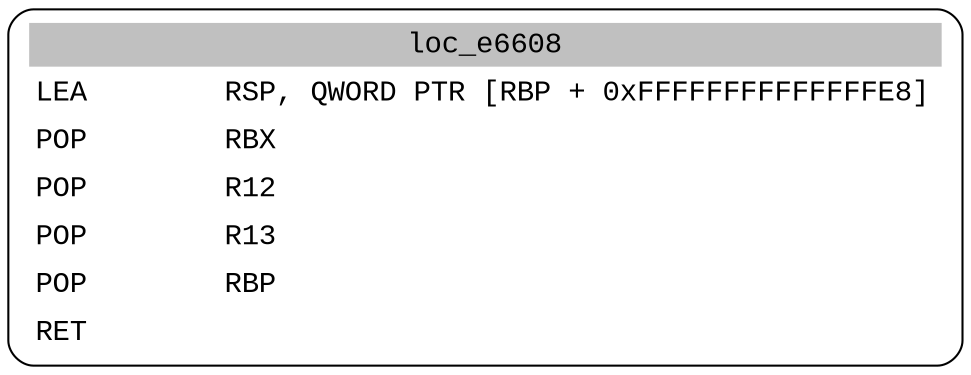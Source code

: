 digraph asm_graph {
1941 [
shape="Mrecord" fontname="Courier New"label =<<table border="0" cellborder="0" cellpadding="3"><tr><td align="center" colspan="2" bgcolor="grey">loc_e6608</td></tr><tr><td align="left">LEA        RSP, QWORD PTR [RBP + 0xFFFFFFFFFFFFFFE8]</td></tr><tr><td align="left">POP        RBX</td></tr><tr><td align="left">POP        R12</td></tr><tr><td align="left">POP        R13</td></tr><tr><td align="left">POP        RBP</td></tr><tr><td align="left">RET        </td></tr></table>> ];
}